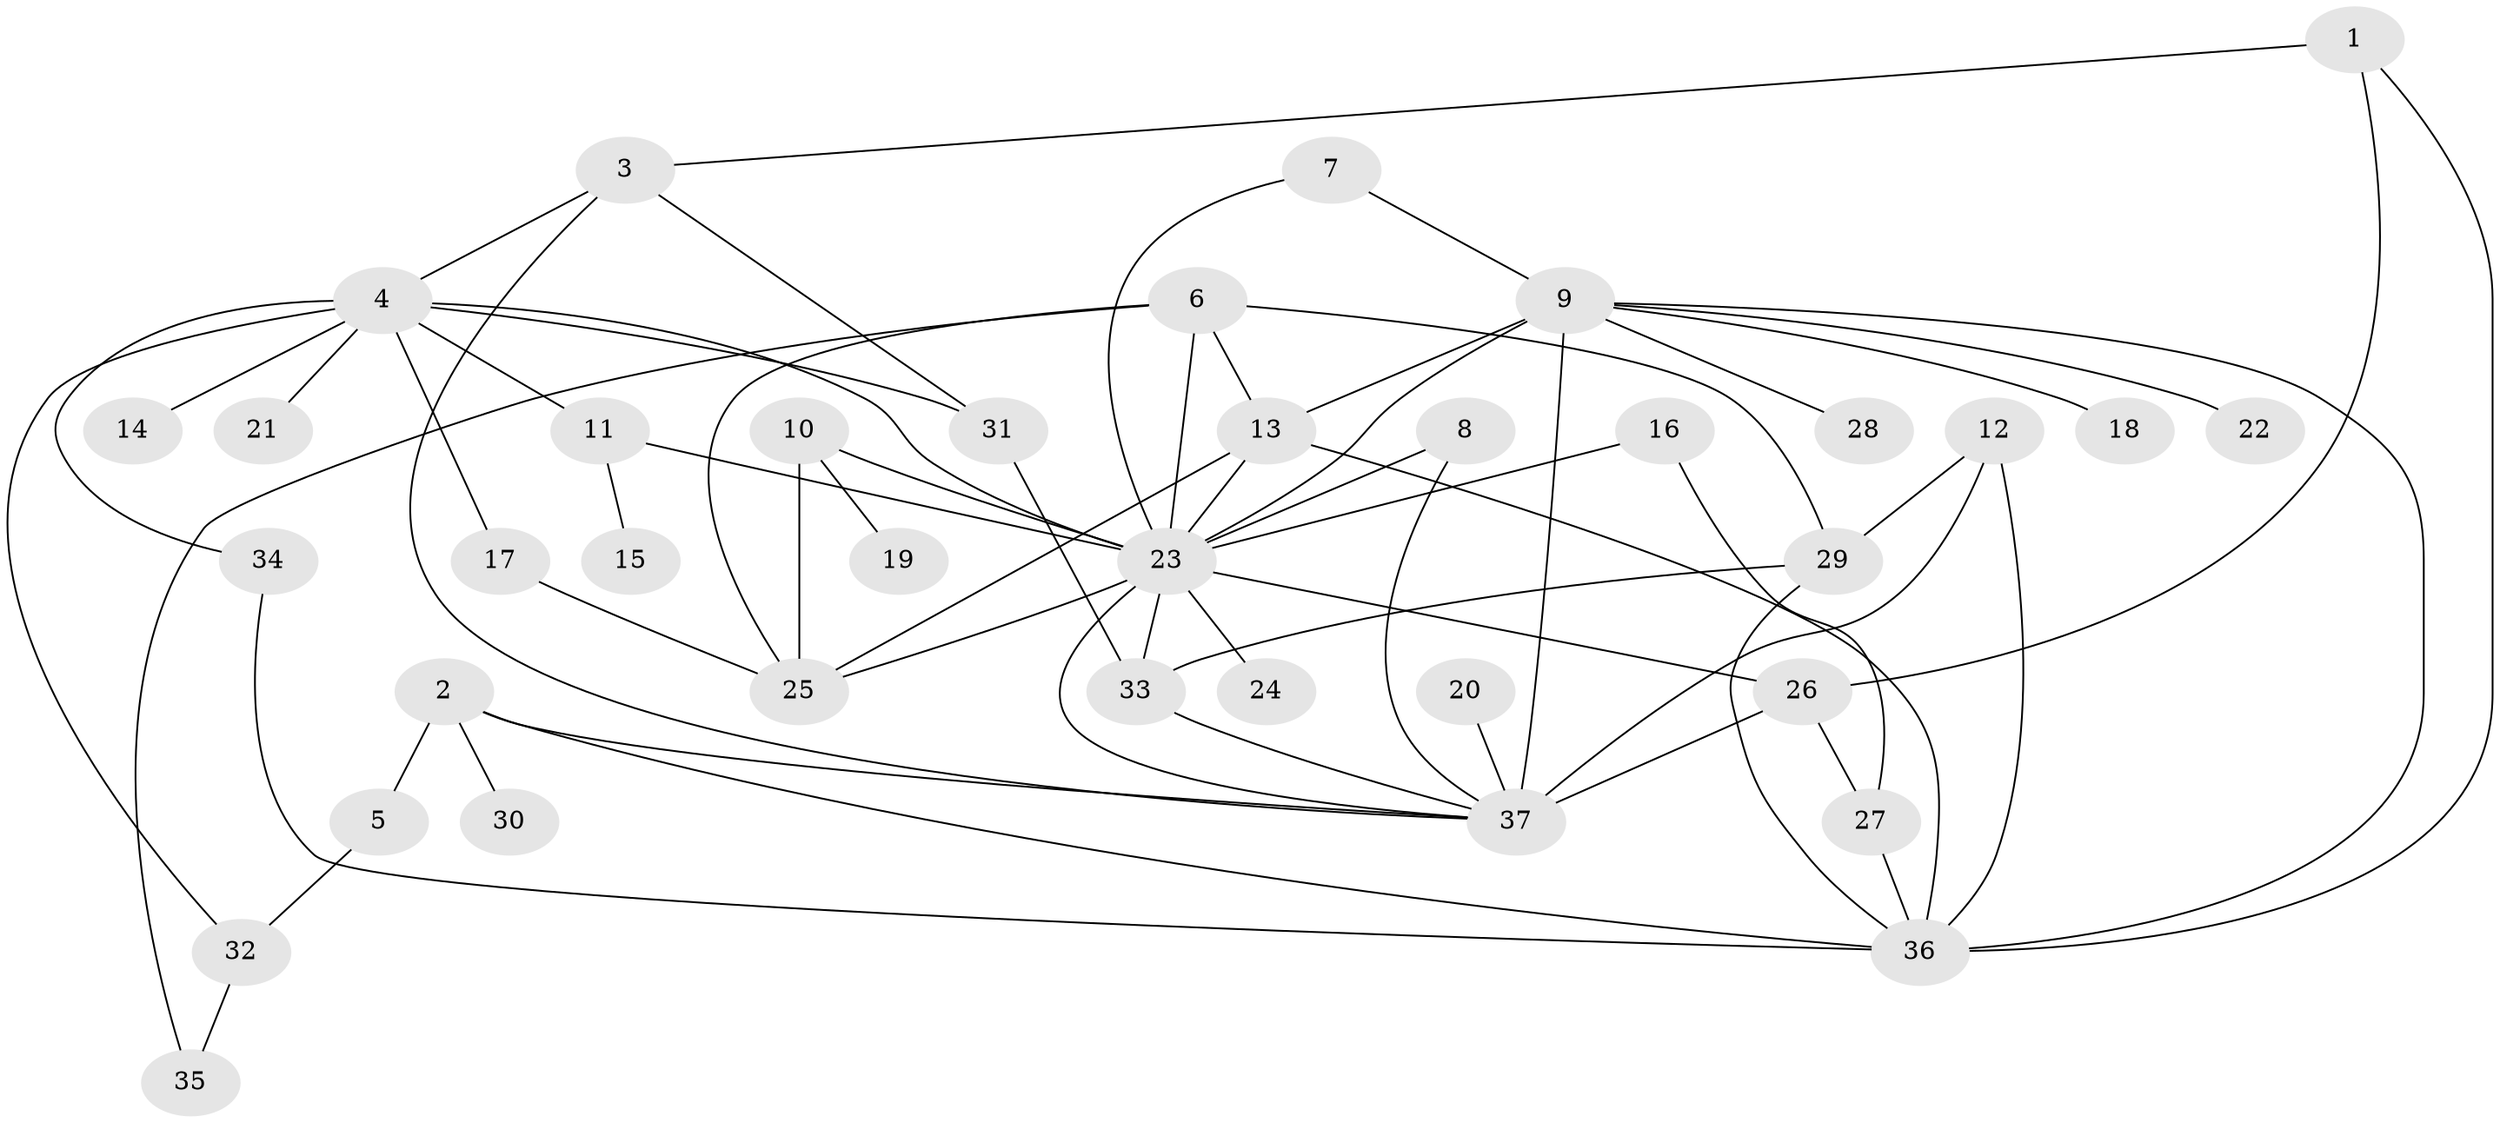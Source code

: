 // original degree distribution, {5: 0.0945945945945946, 3: 0.08108108108108109, 18: 0.013513513513513514, 11: 0.013513513513513514, 9: 0.02702702702702703, 2: 0.3108108108108108, 6: 0.013513513513513514, 7: 0.02702702702702703, 14: 0.013513513513513514, 4: 0.05405405405405406, 1: 0.35135135135135137}
// Generated by graph-tools (version 1.1) at 2025/36/03/04/25 23:36:42]
// undirected, 37 vertices, 64 edges
graph export_dot {
  node [color=gray90,style=filled];
  1;
  2;
  3;
  4;
  5;
  6;
  7;
  8;
  9;
  10;
  11;
  12;
  13;
  14;
  15;
  16;
  17;
  18;
  19;
  20;
  21;
  22;
  23;
  24;
  25;
  26;
  27;
  28;
  29;
  30;
  31;
  32;
  33;
  34;
  35;
  36;
  37;
  1 -- 3 [weight=1.0];
  1 -- 26 [weight=1.0];
  1 -- 36 [weight=1.0];
  2 -- 5 [weight=1.0];
  2 -- 30 [weight=1.0];
  2 -- 36 [weight=2.0];
  2 -- 37 [weight=1.0];
  3 -- 4 [weight=1.0];
  3 -- 31 [weight=1.0];
  3 -- 37 [weight=1.0];
  4 -- 11 [weight=1.0];
  4 -- 14 [weight=1.0];
  4 -- 17 [weight=1.0];
  4 -- 21 [weight=1.0];
  4 -- 23 [weight=2.0];
  4 -- 31 [weight=1.0];
  4 -- 32 [weight=1.0];
  4 -- 34 [weight=1.0];
  5 -- 32 [weight=1.0];
  6 -- 13 [weight=1.0];
  6 -- 23 [weight=1.0];
  6 -- 25 [weight=1.0];
  6 -- 29 [weight=1.0];
  6 -- 35 [weight=1.0];
  7 -- 9 [weight=1.0];
  7 -- 23 [weight=1.0];
  8 -- 23 [weight=1.0];
  8 -- 37 [weight=1.0];
  9 -- 13 [weight=1.0];
  9 -- 18 [weight=1.0];
  9 -- 22 [weight=1.0];
  9 -- 23 [weight=1.0];
  9 -- 28 [weight=1.0];
  9 -- 36 [weight=2.0];
  9 -- 37 [weight=3.0];
  10 -- 19 [weight=1.0];
  10 -- 23 [weight=1.0];
  10 -- 25 [weight=1.0];
  11 -- 15 [weight=1.0];
  11 -- 23 [weight=1.0];
  12 -- 29 [weight=2.0];
  12 -- 36 [weight=1.0];
  12 -- 37 [weight=2.0];
  13 -- 23 [weight=1.0];
  13 -- 25 [weight=1.0];
  13 -- 36 [weight=1.0];
  16 -- 23 [weight=1.0];
  16 -- 27 [weight=1.0];
  17 -- 25 [weight=1.0];
  20 -- 37 [weight=1.0];
  23 -- 24 [weight=1.0];
  23 -- 25 [weight=1.0];
  23 -- 26 [weight=1.0];
  23 -- 33 [weight=1.0];
  23 -- 37 [weight=1.0];
  26 -- 27 [weight=1.0];
  26 -- 37 [weight=1.0];
  27 -- 36 [weight=1.0];
  29 -- 33 [weight=1.0];
  29 -- 36 [weight=1.0];
  31 -- 33 [weight=1.0];
  32 -- 35 [weight=1.0];
  33 -- 37 [weight=1.0];
  34 -- 36 [weight=1.0];
}
